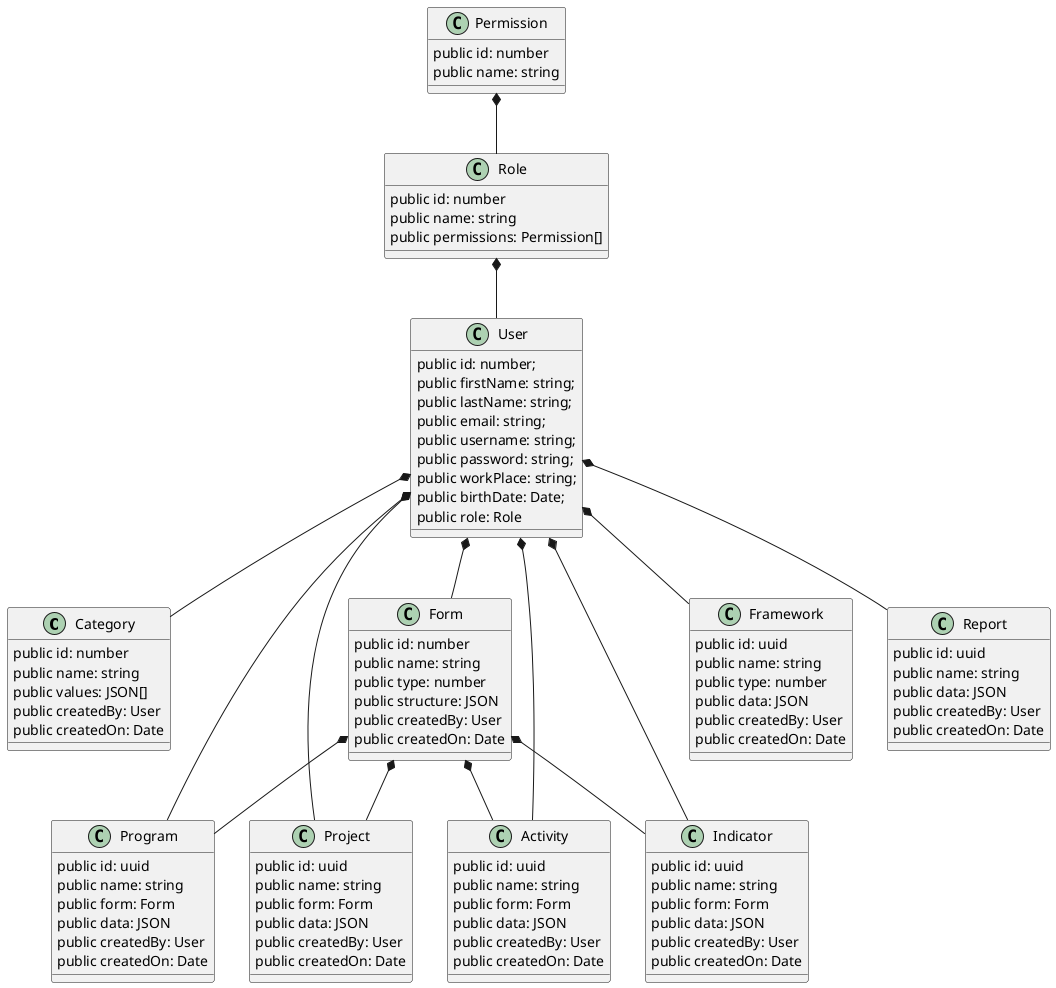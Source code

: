 @startuml

class Category {
    public id: number
    public name: string
    public values: JSON[]
    public createdBy: User
    public createdOn: Date
}

class Form {
    public id: number
    public name: string
    public type: number
    public structure: JSON
    public createdBy: User
    public createdOn: Date
}


class User {
    public id: number;
    public firstName: string;
    public lastName: string;
    public email: string;
    public username: string;
    public password: string;
    public workPlace: string;
    public birthDate: Date;
    public role: Role
}

class Role {
    public id: number
    public name: string
    public permissions: Permission[]
}

class Permission {
    public id: number
    public name: string
}

class Program {
    public id: uuid
    public name: string
    public form: Form
    public data: JSON
    public createdBy: User
    public createdOn: Date
}

class Project {
    public id: uuid
    public name: string
    public form: Form
    public data: JSON
    public createdBy: User
    public createdOn: Date
}

class Activity {
    public id: uuid
    public name: string
    public form: Form
    public data: JSON
    public createdBy: User
    public createdOn: Date
}

class Indicator {
    public id: uuid
    public name: string
    public form: Form
    public data: JSON
    public createdBy: User
    public createdOn: Date
}

class Framework {
    public id: uuid
    public name: string
    public type: number
    public data: JSON
    public createdBy: User
    public createdOn: Date
}

class Report {
    public id: uuid
    public name: string
    public data: JSON
    public createdBy: User
    public createdOn: Date
}

Role *-- User
Permission *-- Role
User *-- Category
User *-- Form
User *-- Program
User *-- Project
User *-- Activity
User *-- Indicator
User *-- Framework
User *-- Report
Form *-- Program
Form *-- Project
Form *-- Activity
Form *-- Indicator

@enduml
